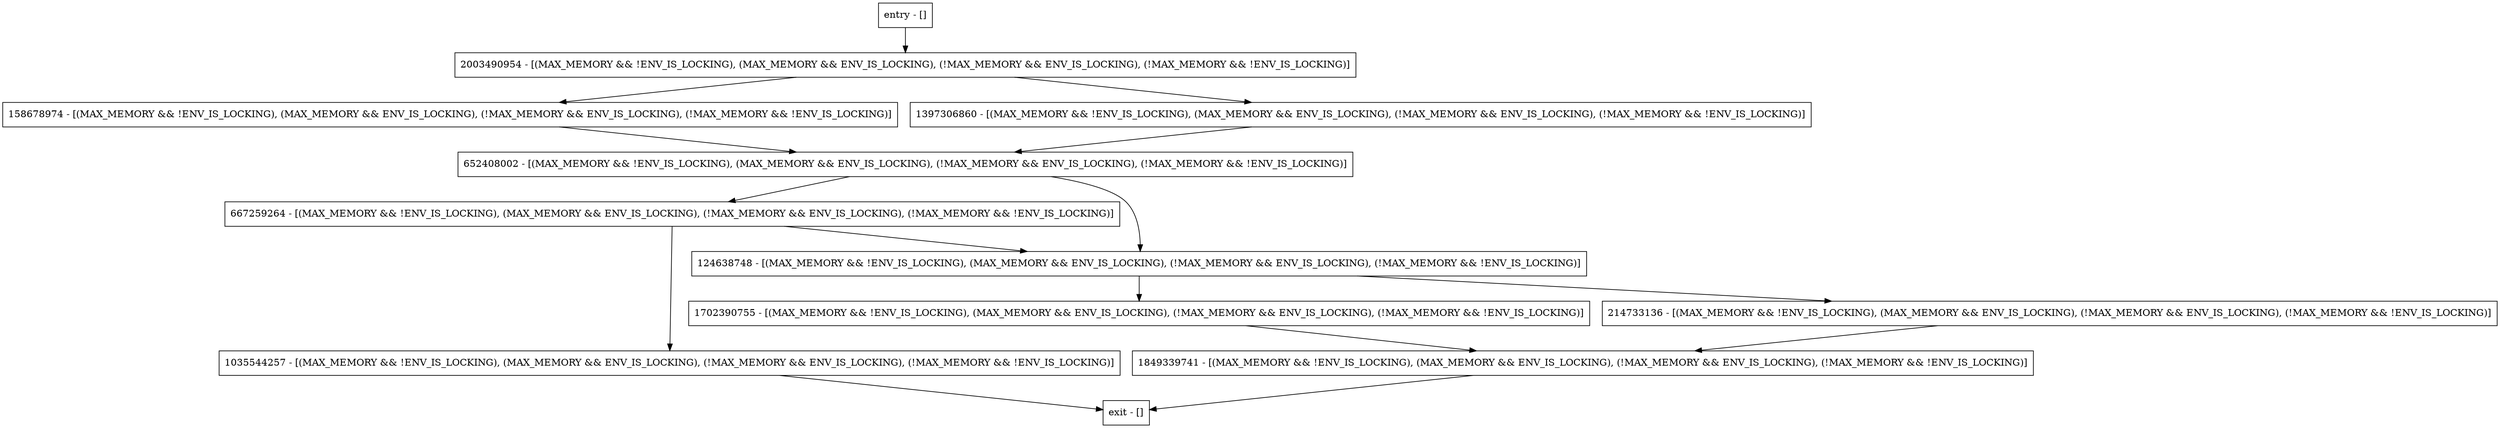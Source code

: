 digraph initConfigParams {
node [shape=record];
1702390755 [label="1702390755 - [(MAX_MEMORY && !ENV_IS_LOCKING), (MAX_MEMORY && ENV_IS_LOCKING), (!MAX_MEMORY && ENV_IS_LOCKING), (!MAX_MEMORY && !ENV_IS_LOCKING)]"];
158678974 [label="158678974 - [(MAX_MEMORY && !ENV_IS_LOCKING), (MAX_MEMORY && ENV_IS_LOCKING), (!MAX_MEMORY && ENV_IS_LOCKING), (!MAX_MEMORY && !ENV_IS_LOCKING)]"];
667259264 [label="667259264 - [(MAX_MEMORY && !ENV_IS_LOCKING), (MAX_MEMORY && ENV_IS_LOCKING), (!MAX_MEMORY && ENV_IS_LOCKING), (!MAX_MEMORY && !ENV_IS_LOCKING)]"];
214733136 [label="214733136 - [(MAX_MEMORY && !ENV_IS_LOCKING), (MAX_MEMORY && ENV_IS_LOCKING), (!MAX_MEMORY && ENV_IS_LOCKING), (!MAX_MEMORY && !ENV_IS_LOCKING)]"];
1035544257 [label="1035544257 - [(MAX_MEMORY && !ENV_IS_LOCKING), (MAX_MEMORY && ENV_IS_LOCKING), (!MAX_MEMORY && ENV_IS_LOCKING), (!MAX_MEMORY && !ENV_IS_LOCKING)]"];
1849339741 [label="1849339741 - [(MAX_MEMORY && !ENV_IS_LOCKING), (MAX_MEMORY && ENV_IS_LOCKING), (!MAX_MEMORY && ENV_IS_LOCKING), (!MAX_MEMORY && !ENV_IS_LOCKING)]"];
entry [label="entry - []"];
exit [label="exit - []"];
124638748 [label="124638748 - [(MAX_MEMORY && !ENV_IS_LOCKING), (MAX_MEMORY && ENV_IS_LOCKING), (!MAX_MEMORY && ENV_IS_LOCKING), (!MAX_MEMORY && !ENV_IS_LOCKING)]"];
1397306860 [label="1397306860 - [(MAX_MEMORY && !ENV_IS_LOCKING), (MAX_MEMORY && ENV_IS_LOCKING), (!MAX_MEMORY && ENV_IS_LOCKING), (!MAX_MEMORY && !ENV_IS_LOCKING)]"];
652408002 [label="652408002 - [(MAX_MEMORY && !ENV_IS_LOCKING), (MAX_MEMORY && ENV_IS_LOCKING), (!MAX_MEMORY && ENV_IS_LOCKING), (!MAX_MEMORY && !ENV_IS_LOCKING)]"];
2003490954 [label="2003490954 - [(MAX_MEMORY && !ENV_IS_LOCKING), (MAX_MEMORY && ENV_IS_LOCKING), (!MAX_MEMORY && ENV_IS_LOCKING), (!MAX_MEMORY && !ENV_IS_LOCKING)]"];
entry;
exit;
1702390755 -> 1849339741;
158678974 -> 652408002;
667259264 -> 124638748;
667259264 -> 1035544257;
214733136 -> 1849339741;
1035544257 -> exit;
1849339741 -> exit;
entry -> 2003490954;
124638748 -> 1702390755;
124638748 -> 214733136;
1397306860 -> 652408002;
652408002 -> 124638748;
652408002 -> 667259264;
2003490954 -> 1397306860;
2003490954 -> 158678974;
}

